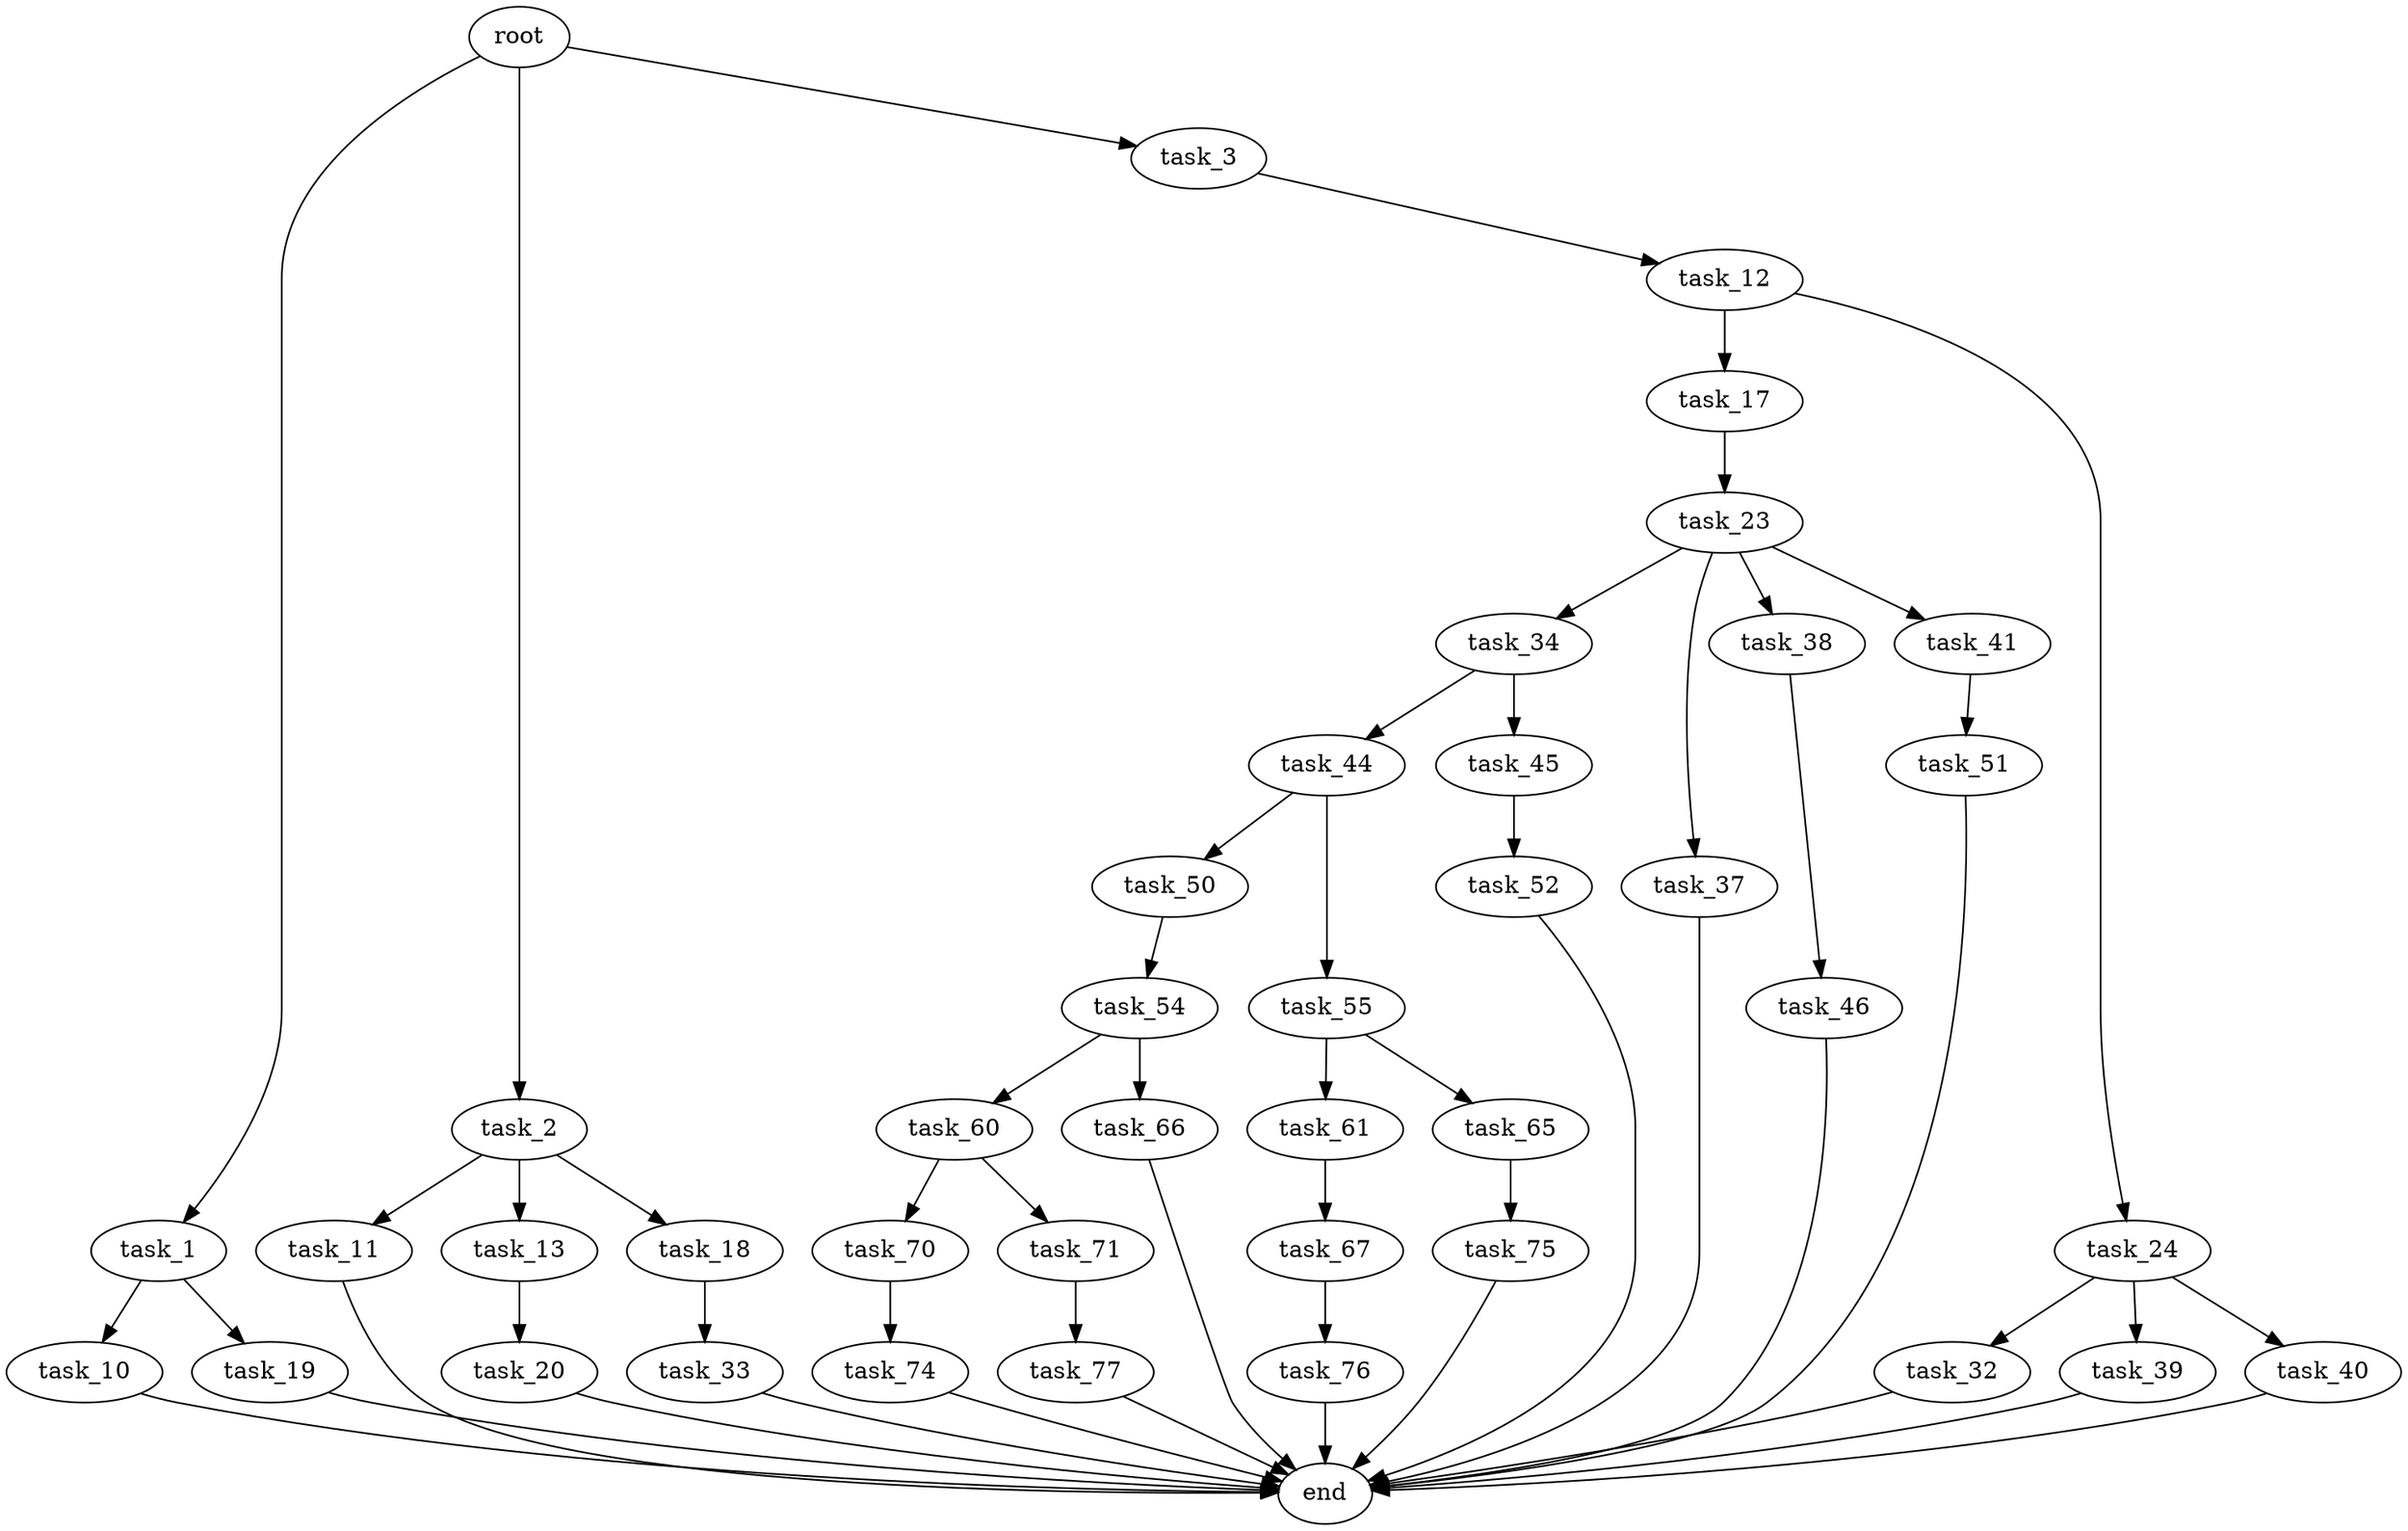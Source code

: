 digraph G {
  root [size="0.000000"];
  task_1 [size="1073741824000.000000"];
  task_2 [size="28991029248.000000"];
  task_3 [size="10170733094.000000"];
  task_10 [size="231928233984.000000"];
  task_19 [size="68719476736.000000"];
  task_11 [size="22100522240.000000"];
  task_13 [size="3286609494.000000"];
  task_18 [size="1280898284.000000"];
  task_12 [size="26520584782.000000"];
  end [size="0.000000"];
  task_17 [size="443381463883.000000"];
  task_24 [size="9641768196.000000"];
  task_20 [size="549755813888.000000"];
  task_23 [size="284340563884.000000"];
  task_33 [size="8589934592.000000"];
  task_34 [size="5997386366.000000"];
  task_37 [size="103376040658.000000"];
  task_38 [size="1573334661.000000"];
  task_41 [size="68719476736.000000"];
  task_32 [size="2601241093.000000"];
  task_39 [size="190036619604.000000"];
  task_40 [size="9840742012.000000"];
  task_44 [size="111978812088.000000"];
  task_45 [size="51809996181.000000"];
  task_46 [size="68719476736.000000"];
  task_51 [size="650433209894.000000"];
  task_50 [size="1095557752626.000000"];
  task_55 [size="549755813888.000000"];
  task_52 [size="676186433.000000"];
  task_54 [size="28991029248.000000"];
  task_60 [size="231928233984.000000"];
  task_66 [size="418673135900.000000"];
  task_61 [size="20996382945.000000"];
  task_65 [size="8274527126.000000"];
  task_70 [size="38488143943.000000"];
  task_71 [size="45466184036.000000"];
  task_67 [size="1003858344322.000000"];
  task_75 [size="1073741824000.000000"];
  task_76 [size="27120642296.000000"];
  task_74 [size="368293445632.000000"];
  task_77 [size="154135437579.000000"];

  root -> task_1 [size="1.000000"];
  root -> task_2 [size="1.000000"];
  root -> task_3 [size="1.000000"];
  task_1 -> task_10 [size="838860800.000000"];
  task_1 -> task_19 [size="838860800.000000"];
  task_2 -> task_11 [size="75497472.000000"];
  task_2 -> task_13 [size="75497472.000000"];
  task_2 -> task_18 [size="75497472.000000"];
  task_3 -> task_12 [size="411041792.000000"];
  task_10 -> end [size="1.000000"];
  task_19 -> end [size="1.000000"];
  task_11 -> end [size="1.000000"];
  task_13 -> task_20 [size="75497472.000000"];
  task_18 -> task_33 [size="75497472.000000"];
  task_12 -> task_17 [size="75497472.000000"];
  task_12 -> task_24 [size="75497472.000000"];
  task_17 -> task_23 [size="301989888.000000"];
  task_24 -> task_32 [size="536870912.000000"];
  task_24 -> task_39 [size="536870912.000000"];
  task_24 -> task_40 [size="536870912.000000"];
  task_20 -> end [size="1.000000"];
  task_23 -> task_34 [size="536870912.000000"];
  task_23 -> task_37 [size="536870912.000000"];
  task_23 -> task_38 [size="536870912.000000"];
  task_23 -> task_41 [size="536870912.000000"];
  task_33 -> end [size="1.000000"];
  task_34 -> task_44 [size="411041792.000000"];
  task_34 -> task_45 [size="411041792.000000"];
  task_37 -> end [size="1.000000"];
  task_38 -> task_46 [size="33554432.000000"];
  task_41 -> task_51 [size="134217728.000000"];
  task_32 -> end [size="1.000000"];
  task_39 -> end [size="1.000000"];
  task_40 -> end [size="1.000000"];
  task_44 -> task_50 [size="301989888.000000"];
  task_44 -> task_55 [size="301989888.000000"];
  task_45 -> task_52 [size="838860800.000000"];
  task_46 -> end [size="1.000000"];
  task_51 -> end [size="1.000000"];
  task_50 -> task_54 [size="679477248.000000"];
  task_55 -> task_61 [size="536870912.000000"];
  task_55 -> task_65 [size="536870912.000000"];
  task_52 -> end [size="1.000000"];
  task_54 -> task_60 [size="75497472.000000"];
  task_54 -> task_66 [size="75497472.000000"];
  task_60 -> task_70 [size="301989888.000000"];
  task_60 -> task_71 [size="301989888.000000"];
  task_66 -> end [size="1.000000"];
  task_61 -> task_67 [size="411041792.000000"];
  task_65 -> task_75 [size="301989888.000000"];
  task_70 -> task_74 [size="679477248.000000"];
  task_71 -> task_77 [size="209715200.000000"];
  task_67 -> task_76 [size="679477248.000000"];
  task_75 -> end [size="1.000000"];
  task_76 -> end [size="1.000000"];
  task_74 -> end [size="1.000000"];
  task_77 -> end [size="1.000000"];
}
